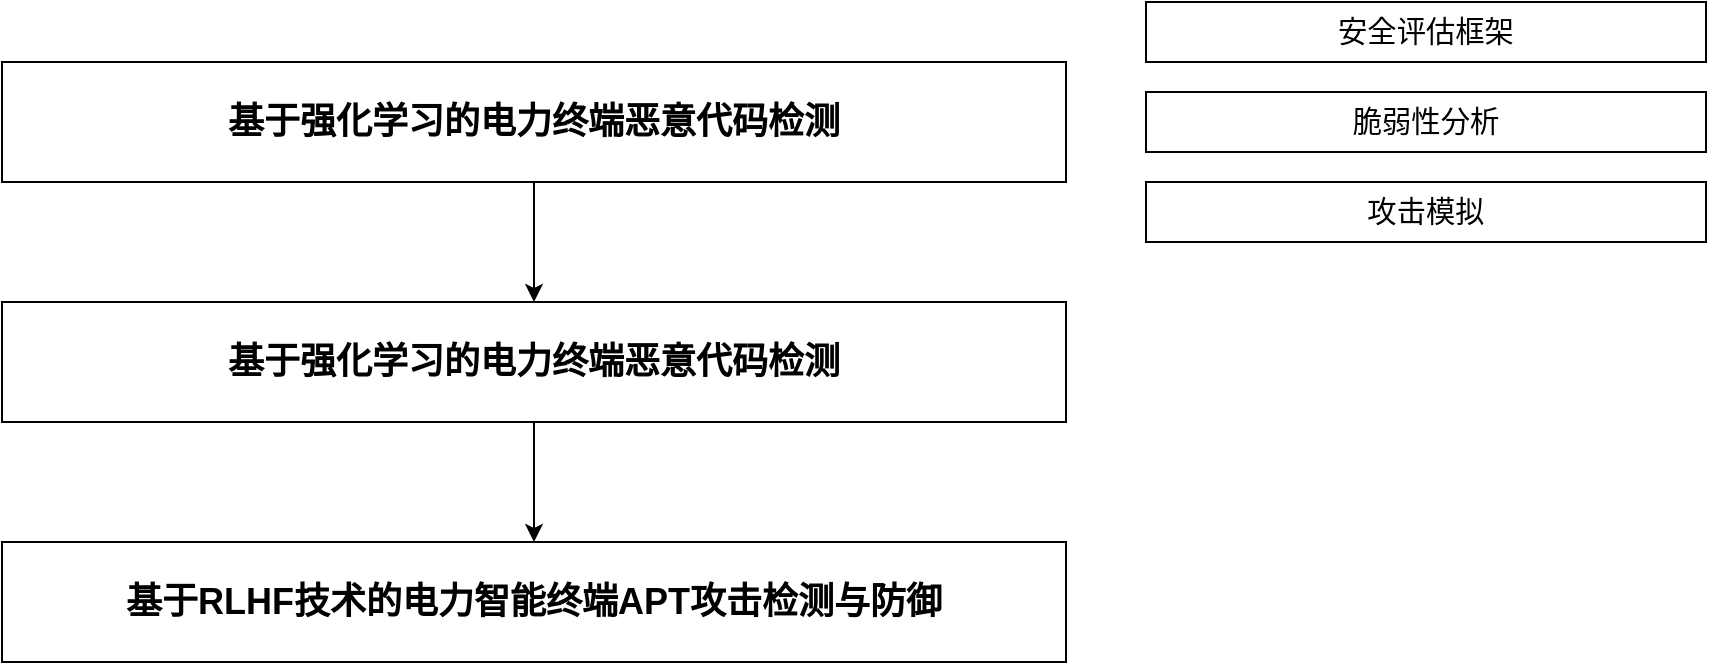 <mxfile version="24.4.6" type="github">
  <diagram name="第 1 页" id="9BHL2iZfONTejXkZVWIC">
    <mxGraphModel dx="1254" dy="750" grid="1" gridSize="10" guides="1" tooltips="1" connect="1" arrows="1" fold="1" page="1" pageScale="1" pageWidth="827" pageHeight="1169" math="0" shadow="0">
      <root>
        <mxCell id="0" />
        <mxCell id="1" parent="0" />
        <mxCell id="6bbgUqb10xAO0LP9AUVm-4" style="edgeStyle=orthogonalEdgeStyle;rounded=0;orthogonalLoop=1;jettySize=auto;html=1;entryX=0.5;entryY=0;entryDx=0;entryDy=0;" parent="1" source="6bbgUqb10xAO0LP9AUVm-1" target="6bbgUqb10xAO0LP9AUVm-2" edge="1">
          <mxGeometry relative="1" as="geometry" />
        </mxCell>
        <mxCell id="6bbgUqb10xAO0LP9AUVm-1" value="&lt;h2&gt;基于强化学习的电力终端恶意代码检测&lt;span lang=&quot;EN-US&quot;&gt;&lt;/span&gt;&lt;/h2&gt;" style="rounded=0;whiteSpace=wrap;html=1;" parent="1" vertex="1">
          <mxGeometry x="148" y="180" width="532" height="60" as="geometry" />
        </mxCell>
        <mxCell id="6bbgUqb10xAO0LP9AUVm-5" style="edgeStyle=orthogonalEdgeStyle;rounded=0;orthogonalLoop=1;jettySize=auto;html=1;entryX=0.5;entryY=0;entryDx=0;entryDy=0;" parent="1" source="6bbgUqb10xAO0LP9AUVm-2" target="6bbgUqb10xAO0LP9AUVm-3" edge="1">
          <mxGeometry relative="1" as="geometry" />
        </mxCell>
        <mxCell id="6bbgUqb10xAO0LP9AUVm-2" value="&lt;h2&gt;基于强化学习的电力终端恶意代码检测&lt;span lang=&quot;EN-US&quot;&gt;&lt;/span&gt;&lt;/h2&gt;" style="rounded=0;whiteSpace=wrap;html=1;" parent="1" vertex="1">
          <mxGeometry x="148" y="300" width="532" height="60" as="geometry" />
        </mxCell>
        <mxCell id="6bbgUqb10xAO0LP9AUVm-3" value="&lt;h2&gt;基于&lt;span lang=&quot;EN-US&quot;&gt;RLHF&lt;/span&gt;技术的电力智能终端&lt;span lang=&quot;EN-US&quot;&gt;APT&lt;/span&gt;攻击检测与防御&lt;span lang=&quot;EN-US&quot;&gt;&lt;/span&gt;&lt;/h2&gt;" style="rounded=0;whiteSpace=wrap;html=1;" parent="1" vertex="1">
          <mxGeometry x="148" y="420" width="532" height="60" as="geometry" />
        </mxCell>
        <mxCell id="TzQZ0hr8e3iL2BNSypwS-2" value="&lt;span style=&quot;font-size:11.0pt;mso-bidi-font-size:12.0pt;&lt;br/&gt;line-height:150%;font-family:等线;mso-ascii-theme-font:minor-latin;mso-fareast-theme-font:&lt;br/&gt;minor-fareast;mso-hansi-theme-font:minor-latin;mso-bidi-font-family:&amp;quot;Times New Roman&amp;quot;;&lt;br/&gt;mso-bidi-theme-font:minor-bidi;mso-ansi-language:EN-US;mso-fareast-language:&lt;br/&gt;ZH-CN;mso-bidi-language:AR-SA&quot;&gt;安全评估框架&lt;/span&gt;" style="rounded=0;whiteSpace=wrap;html=1;" vertex="1" parent="1">
          <mxGeometry x="720" y="150" width="280" height="30" as="geometry" />
        </mxCell>
        <mxCell id="TzQZ0hr8e3iL2BNSypwS-3" value="&lt;span style=&quot;font-size:11.0pt;mso-bidi-font-size:12.0pt;&lt;br/&gt;line-height:150%;font-family:等线;mso-ascii-theme-font:minor-latin;mso-fareast-theme-font:&lt;br/&gt;minor-fareast;mso-hansi-theme-font:minor-latin;mso-bidi-font-family:&amp;quot;Times New Roman&amp;quot;;&lt;br/&gt;mso-bidi-theme-font:minor-bidi;mso-ansi-language:EN-US;mso-fareast-language:&lt;br/&gt;ZH-CN;mso-bidi-language:AR-SA&quot;&gt;脆弱性分析&lt;/span&gt;" style="rounded=0;whiteSpace=wrap;html=1;" vertex="1" parent="1">
          <mxGeometry x="720" y="195" width="280" height="30" as="geometry" />
        </mxCell>
        <mxCell id="TzQZ0hr8e3iL2BNSypwS-4" value="&lt;span style=&quot;font-size:11.0pt;mso-bidi-font-size:12.0pt;&lt;br/&gt;line-height:150%;font-family:等线;mso-ascii-theme-font:minor-latin;mso-fareast-theme-font:&lt;br/&gt;minor-fareast;mso-hansi-theme-font:minor-latin;mso-bidi-font-family:&amp;quot;Times New Roman&amp;quot;;&lt;br/&gt;mso-bidi-theme-font:minor-bidi;mso-ansi-language:EN-US;mso-fareast-language:&lt;br/&gt;ZH-CN;mso-bidi-language:AR-SA&quot;&gt;攻击模拟&lt;/span&gt;" style="rounded=0;whiteSpace=wrap;html=1;" vertex="1" parent="1">
          <mxGeometry x="720" y="240" width="280" height="30" as="geometry" />
        </mxCell>
      </root>
    </mxGraphModel>
  </diagram>
</mxfile>
